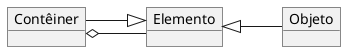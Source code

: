 @startuml mod02ima07
skinparam linetype ortho
object "Contêiner" as co
object "Elemento" as el
object "Objeto" as ob
left to right direction
co o-- el
el <|-- ob
co --|> el
@enduml
